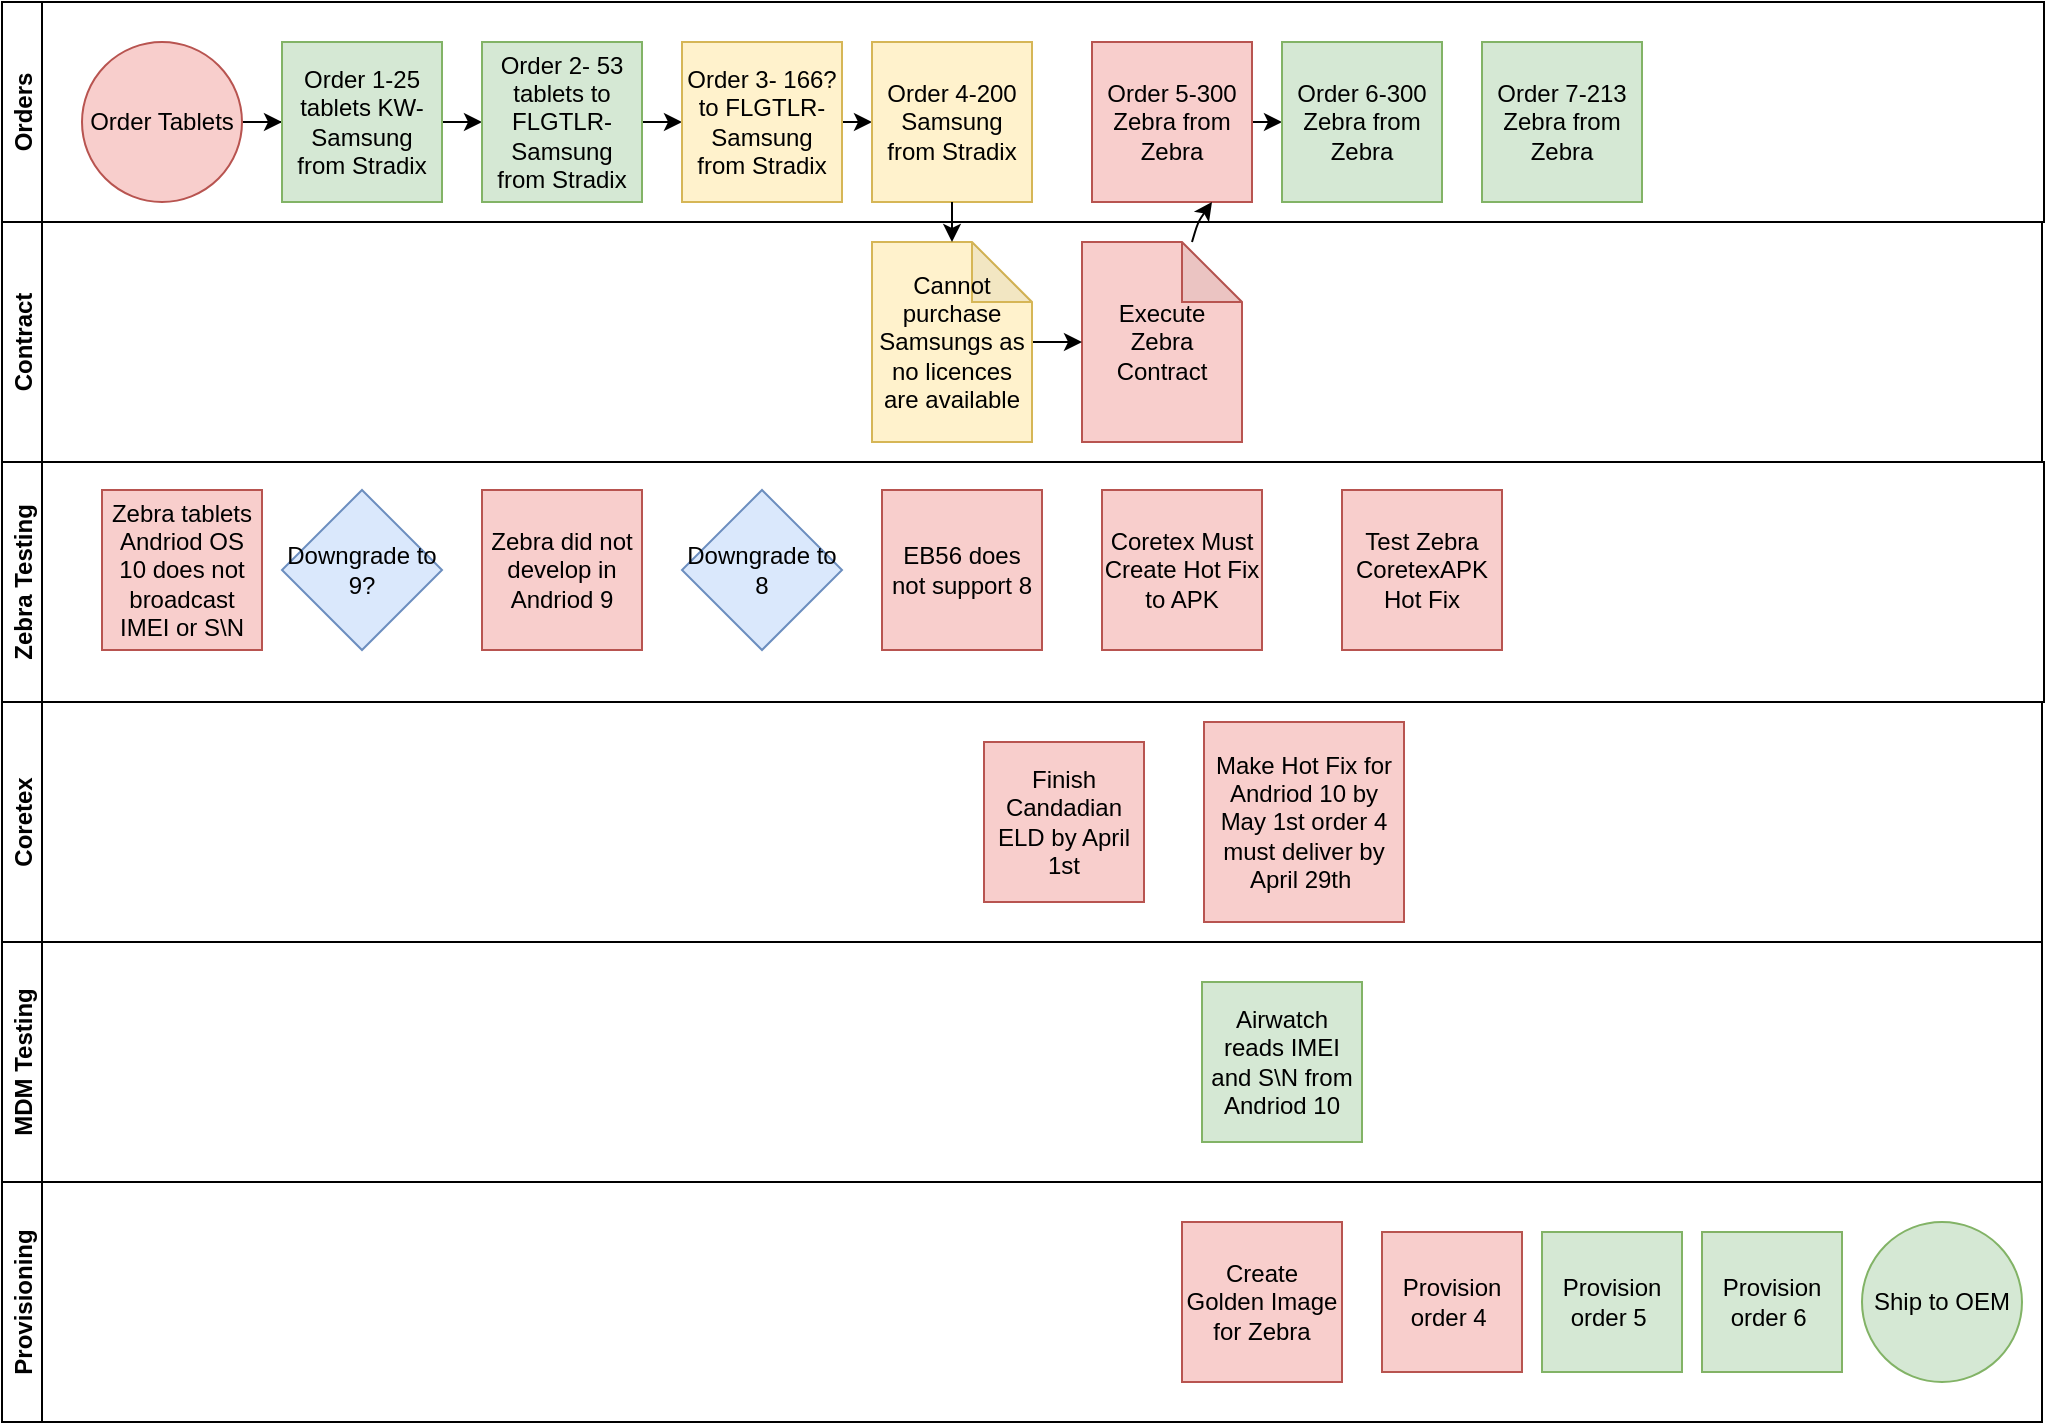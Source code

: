 <mxfile version="14.3.1" type="github">
  <diagram id="prtHgNgQTEPvFCAcTncT" name="Page-1">
    <mxGraphModel dx="593" dy="1140" grid="1" gridSize="10" guides="1" tooltips="1" connect="1" arrows="1" fold="1" page="1" pageScale="1" pageWidth="1169" pageHeight="827" math="0" shadow="0">
      <root>
        <object label="" id="0">
          <mxCell />
        </object>
        <mxCell id="1" parent="0" />
        <mxCell id="XOxbf55b8lKNXetok6DY-13" value="Orders" style="swimlane;startSize=20;horizontal=0;" vertex="1" parent="1">
          <mxGeometry x="40" y="-110" width="1021" height="110" as="geometry" />
        </mxCell>
        <mxCell id="XOxbf55b8lKNXetok6DY-53" style="edgeStyle=orthogonalEdgeStyle;rounded=0;orthogonalLoop=1;jettySize=auto;html=1;entryX=0;entryY=0.5;entryDx=0;entryDy=0;" edge="1" parent="XOxbf55b8lKNXetok6DY-13" source="XOxbf55b8lKNXetok6DY-18" target="XOxbf55b8lKNXetok6DY-19">
          <mxGeometry relative="1" as="geometry" />
        </mxCell>
        <mxCell id="XOxbf55b8lKNXetok6DY-18" value="Order Tablets" style="ellipse;whiteSpace=wrap;html=1;aspect=fixed;fillColor=#f8cecc;strokeColor=#b85450;" vertex="1" parent="XOxbf55b8lKNXetok6DY-13">
          <mxGeometry x="40" y="20" width="80" height="80" as="geometry" />
        </mxCell>
        <mxCell id="XOxbf55b8lKNXetok6DY-54" style="edgeStyle=orthogonalEdgeStyle;rounded=0;orthogonalLoop=1;jettySize=auto;html=1;exitX=1;exitY=0.5;exitDx=0;exitDy=0;entryX=0;entryY=0.5;entryDx=0;entryDy=0;" edge="1" parent="XOxbf55b8lKNXetok6DY-13" source="XOxbf55b8lKNXetok6DY-19" target="XOxbf55b8lKNXetok6DY-20">
          <mxGeometry relative="1" as="geometry" />
        </mxCell>
        <mxCell id="XOxbf55b8lKNXetok6DY-19" value="Order 1-25 tablets KW-Samsung from Stradix" style="whiteSpace=wrap;html=1;aspect=fixed;fillColor=#d5e8d4;strokeColor=#82b366;" vertex="1" parent="XOxbf55b8lKNXetok6DY-13">
          <mxGeometry x="140" y="20" width="80" height="80" as="geometry" />
        </mxCell>
        <mxCell id="XOxbf55b8lKNXetok6DY-55" style="edgeStyle=orthogonalEdgeStyle;rounded=0;orthogonalLoop=1;jettySize=auto;html=1;exitX=1;exitY=0.5;exitDx=0;exitDy=0;entryX=0;entryY=0.5;entryDx=0;entryDy=0;" edge="1" parent="XOxbf55b8lKNXetok6DY-13" source="XOxbf55b8lKNXetok6DY-20" target="XOxbf55b8lKNXetok6DY-21">
          <mxGeometry relative="1" as="geometry" />
        </mxCell>
        <mxCell id="XOxbf55b8lKNXetok6DY-20" value="Order 2- 53 tablets to FLGTLR-Samsung from Stradix" style="whiteSpace=wrap;html=1;aspect=fixed;fillColor=#d5e8d4;strokeColor=#82b366;" vertex="1" parent="XOxbf55b8lKNXetok6DY-13">
          <mxGeometry x="240" y="20" width="80" height="80" as="geometry" />
        </mxCell>
        <mxCell id="XOxbf55b8lKNXetok6DY-56" style="edgeStyle=orthogonalEdgeStyle;rounded=0;orthogonalLoop=1;jettySize=auto;html=1;exitX=1;exitY=0.5;exitDx=0;exitDy=0;entryX=0;entryY=0.5;entryDx=0;entryDy=0;" edge="1" parent="XOxbf55b8lKNXetok6DY-13" source="XOxbf55b8lKNXetok6DY-21" target="XOxbf55b8lKNXetok6DY-22">
          <mxGeometry relative="1" as="geometry" />
        </mxCell>
        <mxCell id="XOxbf55b8lKNXetok6DY-21" value="Order 3- 166? to FLGTLR-Samsung from Stradix" style="whiteSpace=wrap;html=1;aspect=fixed;fillColor=#fff2cc;strokeColor=#d6b656;" vertex="1" parent="XOxbf55b8lKNXetok6DY-13">
          <mxGeometry x="340" y="20" width="80" height="80" as="geometry" />
        </mxCell>
        <mxCell id="XOxbf55b8lKNXetok6DY-22" value="Order 4-200 Samsung from Stradix" style="whiteSpace=wrap;html=1;aspect=fixed;fillColor=#fff2cc;strokeColor=#d6b656;" vertex="1" parent="XOxbf55b8lKNXetok6DY-13">
          <mxGeometry x="435" y="20" width="80" height="80" as="geometry" />
        </mxCell>
        <mxCell id="XOxbf55b8lKNXetok6DY-63" style="edgeStyle=orthogonalEdgeStyle;rounded=0;orthogonalLoop=1;jettySize=auto;html=1;exitX=1;exitY=0.5;exitDx=0;exitDy=0;entryX=0;entryY=0.5;entryDx=0;entryDy=0;" edge="1" parent="XOxbf55b8lKNXetok6DY-13" source="XOxbf55b8lKNXetok6DY-23" target="XOxbf55b8lKNXetok6DY-24">
          <mxGeometry relative="1" as="geometry" />
        </mxCell>
        <mxCell id="XOxbf55b8lKNXetok6DY-23" value="Order 5-300 Zebra from Zebra" style="whiteSpace=wrap;html=1;aspect=fixed;fillColor=#f8cecc;strokeColor=#b85450;" vertex="1" parent="XOxbf55b8lKNXetok6DY-13">
          <mxGeometry x="545" y="20" width="80" height="80" as="geometry" />
        </mxCell>
        <mxCell id="XOxbf55b8lKNXetok6DY-24" value="Order 6-300 Zebra from Zebra" style="whiteSpace=wrap;html=1;aspect=fixed;fillColor=#d5e8d4;strokeColor=#82b366;" vertex="1" parent="XOxbf55b8lKNXetok6DY-13">
          <mxGeometry x="640" y="20" width="80" height="80" as="geometry" />
        </mxCell>
        <mxCell id="XOxbf55b8lKNXetok6DY-25" value="Order 7-213 Zebra from Zebra" style="whiteSpace=wrap;html=1;aspect=fixed;fillColor=#d5e8d4;strokeColor=#82b366;" vertex="1" parent="XOxbf55b8lKNXetok6DY-13">
          <mxGeometry x="740" y="20" width="80" height="80" as="geometry" />
        </mxCell>
        <mxCell id="XOxbf55b8lKNXetok6DY-15" value="Zebra Testing" style="swimlane;startSize=20;horizontal=0;" vertex="1" parent="1">
          <mxGeometry x="40" y="120" width="1021" height="120" as="geometry">
            <mxRectangle x="39" y="210" width="30" height="100" as="alternateBounds" />
          </mxGeometry>
        </mxCell>
        <mxCell id="XOxbf55b8lKNXetok6DY-27" value="Zebra tablets Andriod OS 10 does not broadcast IMEI or S\N" style="whiteSpace=wrap;html=1;aspect=fixed;rounded=0;fillColor=#f8cecc;strokeColor=#b85450;" vertex="1" parent="XOxbf55b8lKNXetok6DY-15">
          <mxGeometry x="50" y="14" width="80" height="80" as="geometry" />
        </mxCell>
        <mxCell id="XOxbf55b8lKNXetok6DY-28" value="Downgrade to 9?" style="rhombus;whiteSpace=wrap;html=1;rounded=0;fillColor=#dae8fc;strokeColor=#6c8ebf;" vertex="1" parent="XOxbf55b8lKNXetok6DY-15">
          <mxGeometry x="140" y="14" width="80" height="80" as="geometry" />
        </mxCell>
        <mxCell id="XOxbf55b8lKNXetok6DY-29" value="Downgrade to 8" style="rhombus;whiteSpace=wrap;html=1;rounded=0;fillColor=#dae8fc;strokeColor=#6c8ebf;" vertex="1" parent="XOxbf55b8lKNXetok6DY-15">
          <mxGeometry x="340" y="14" width="80" height="80" as="geometry" />
        </mxCell>
        <mxCell id="XOxbf55b8lKNXetok6DY-30" value="Zebra did not develop in Andriod 9" style="whiteSpace=wrap;html=1;aspect=fixed;rounded=0;fillColor=#f8cecc;strokeColor=#b85450;" vertex="1" parent="XOxbf55b8lKNXetok6DY-15">
          <mxGeometry x="240" y="14" width="80" height="80" as="geometry" />
        </mxCell>
        <mxCell id="XOxbf55b8lKNXetok6DY-31" value="EB56 does not support 8" style="whiteSpace=wrap;html=1;aspect=fixed;rounded=0;fillColor=#f8cecc;strokeColor=#b85450;" vertex="1" parent="XOxbf55b8lKNXetok6DY-15">
          <mxGeometry x="440" y="14" width="80" height="80" as="geometry" />
        </mxCell>
        <mxCell id="XOxbf55b8lKNXetok6DY-42" value="Coretex Must Create Hot Fix to APK" style="whiteSpace=wrap;html=1;aspect=fixed;rounded=0;fillColor=#f8cecc;strokeColor=#b85450;" vertex="1" parent="XOxbf55b8lKNXetok6DY-15">
          <mxGeometry x="550" y="14" width="80" height="80" as="geometry" />
        </mxCell>
        <mxCell id="XOxbf55b8lKNXetok6DY-44" value="Test Zebra CoretexAPK Hot Fix" style="whiteSpace=wrap;html=1;aspect=fixed;rounded=0;fillColor=#f8cecc;strokeColor=#b85450;" vertex="1" parent="XOxbf55b8lKNXetok6DY-15">
          <mxGeometry x="670" y="14" width="80" height="80" as="geometry" />
        </mxCell>
        <mxCell id="XOxbf55b8lKNXetok6DY-14" value="Contract" style="swimlane;startSize=20;horizontal=0;rounded=0;" vertex="1" parent="1">
          <mxGeometry x="40" width="1020" height="120" as="geometry" />
        </mxCell>
        <mxCell id="XOxbf55b8lKNXetok6DY-26" value="Execute Zebra Contract" style="shape=note;whiteSpace=wrap;html=1;backgroundOutline=1;darkOpacity=0.05;rounded=0;fillColor=#f8cecc;strokeColor=#b85450;" vertex="1" parent="XOxbf55b8lKNXetok6DY-14">
          <mxGeometry x="540" y="10" width="80" height="100" as="geometry" />
        </mxCell>
        <mxCell id="XOxbf55b8lKNXetok6DY-58" style="edgeStyle=orthogonalEdgeStyle;rounded=0;orthogonalLoop=1;jettySize=auto;html=1;entryX=0;entryY=0.5;entryDx=0;entryDy=0;entryPerimeter=0;" edge="1" parent="XOxbf55b8lKNXetok6DY-14" source="XOxbf55b8lKNXetok6DY-32" target="XOxbf55b8lKNXetok6DY-26">
          <mxGeometry relative="1" as="geometry" />
        </mxCell>
        <mxCell id="XOxbf55b8lKNXetok6DY-32" value="Cannot purchase Samsungs as no licences are available" style="shape=note;whiteSpace=wrap;html=1;backgroundOutline=1;darkOpacity=0.05;rounded=0;fillColor=#fff2cc;strokeColor=#d6b656;" vertex="1" parent="XOxbf55b8lKNXetok6DY-14">
          <mxGeometry x="435" y="10" width="80" height="100" as="geometry" />
        </mxCell>
        <mxCell id="XOxbf55b8lKNXetok6DY-36" value="Coretex" style="swimlane;startSize=20;horizontal=0;rounded=0;swimlaneLine=1;" vertex="1" parent="1">
          <mxGeometry x="40" y="240" width="1020" height="120" as="geometry">
            <mxRectangle x="40" y="240" width="30" height="70" as="alternateBounds" />
          </mxGeometry>
        </mxCell>
        <mxCell id="XOxbf55b8lKNXetok6DY-37" value="Finish Candadian ELD by April 1st" style="whiteSpace=wrap;html=1;aspect=fixed;rounded=0;fillColor=#f8cecc;strokeColor=#b85450;" vertex="1" parent="XOxbf55b8lKNXetok6DY-36">
          <mxGeometry x="491" y="20" width="80" height="80" as="geometry" />
        </mxCell>
        <mxCell id="XOxbf55b8lKNXetok6DY-38" value="Make Hot Fix for Andriod 10 by May 1st order 4 must deliver by April 29th&amp;nbsp;" style="whiteSpace=wrap;html=1;aspect=fixed;rounded=0;fillColor=#f8cecc;strokeColor=#b85450;" vertex="1" parent="XOxbf55b8lKNXetok6DY-36">
          <mxGeometry x="601" y="10" width="100" height="100" as="geometry" />
        </mxCell>
        <mxCell id="XOxbf55b8lKNXetok6DY-17" value="Provisioning" style="swimlane;startSize=20;horizontal=0;" vertex="1" parent="1">
          <mxGeometry x="40" y="480" width="1020" height="120" as="geometry">
            <mxRectangle x="40" y="480" width="30" height="100" as="alternateBounds" />
          </mxGeometry>
        </mxCell>
        <mxCell id="XOxbf55b8lKNXetok6DY-39" value="Create Golden Image for Zebra" style="whiteSpace=wrap;html=1;aspect=fixed;rounded=0;fillColor=#f8cecc;strokeColor=#b85450;" vertex="1" parent="XOxbf55b8lKNXetok6DY-17">
          <mxGeometry x="590" y="20" width="80" height="80" as="geometry" />
        </mxCell>
        <mxCell id="XOxbf55b8lKNXetok6DY-40" value="Ship to OEM" style="ellipse;whiteSpace=wrap;html=1;aspect=fixed;rounded=0;fillColor=#d5e8d4;strokeColor=#82b366;" vertex="1" parent="XOxbf55b8lKNXetok6DY-17">
          <mxGeometry x="930" y="20" width="80" height="80" as="geometry" />
        </mxCell>
        <mxCell id="XOxbf55b8lKNXetok6DY-41" value="Provision order 4&amp;nbsp;" style="whiteSpace=wrap;html=1;aspect=fixed;rounded=0;fillColor=#f8cecc;strokeColor=#b85450;" vertex="1" parent="XOxbf55b8lKNXetok6DY-17">
          <mxGeometry x="690" y="25" width="70" height="70" as="geometry" />
        </mxCell>
        <mxCell id="XOxbf55b8lKNXetok6DY-50" value="Provision order 5&amp;nbsp;" style="whiteSpace=wrap;html=1;aspect=fixed;rounded=0;fillColor=#d5e8d4;strokeColor=#82b366;" vertex="1" parent="XOxbf55b8lKNXetok6DY-17">
          <mxGeometry x="770" y="25" width="70" height="70" as="geometry" />
        </mxCell>
        <mxCell id="XOxbf55b8lKNXetok6DY-52" value="Provision order 6&amp;nbsp;" style="whiteSpace=wrap;html=1;aspect=fixed;rounded=0;fillColor=#d5e8d4;strokeColor=#82b366;" vertex="1" parent="XOxbf55b8lKNXetok6DY-17">
          <mxGeometry x="850" y="25" width="70" height="70" as="geometry" />
        </mxCell>
        <mxCell id="XOxbf55b8lKNXetok6DY-16" value="MDM Testing" style="swimlane;startSize=20;horizontal=0;" vertex="1" parent="1">
          <mxGeometry x="40" y="360" width="1020" height="120" as="geometry">
            <mxRectangle x="40" y="360" width="30" height="100" as="alternateBounds" />
          </mxGeometry>
        </mxCell>
        <mxCell id="XOxbf55b8lKNXetok6DY-33" value="Airwatch reads IMEI and S\N from Andriod 10" style="whiteSpace=wrap;html=1;aspect=fixed;rounded=0;fillColor=#d5e8d4;strokeColor=#82b366;" vertex="1" parent="XOxbf55b8lKNXetok6DY-16">
          <mxGeometry x="600" y="20" width="80" height="80" as="geometry" />
        </mxCell>
        <mxCell id="XOxbf55b8lKNXetok6DY-57" style="edgeStyle=orthogonalEdgeStyle;rounded=0;orthogonalLoop=1;jettySize=auto;html=1;exitX=0.5;exitY=1;exitDx=0;exitDy=0;entryX=0.5;entryY=0;entryDx=0;entryDy=0;entryPerimeter=0;" edge="1" parent="1" source="XOxbf55b8lKNXetok6DY-22" target="XOxbf55b8lKNXetok6DY-32">
          <mxGeometry relative="1" as="geometry" />
        </mxCell>
        <mxCell id="XOxbf55b8lKNXetok6DY-61" value="" style="endArrow=classic;html=1;entryX=0.75;entryY=1;entryDx=0;entryDy=0;" edge="1" parent="1" source="XOxbf55b8lKNXetok6DY-26" target="XOxbf55b8lKNXetok6DY-23">
          <mxGeometry width="50" height="50" relative="1" as="geometry">
            <mxPoint x="600" y="30" as="sourcePoint" />
            <mxPoint x="650" y="-20" as="targetPoint" />
            <Array as="points">
              <mxPoint x="638" />
            </Array>
          </mxGeometry>
        </mxCell>
      </root>
    </mxGraphModel>
  </diagram>
</mxfile>

